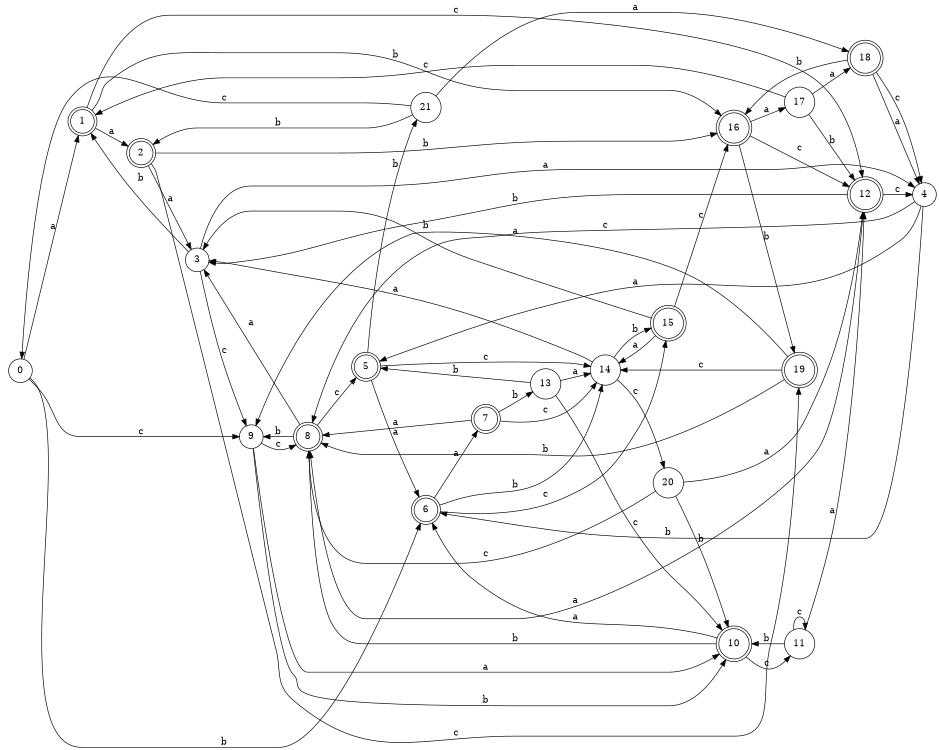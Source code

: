 digraph n18_4 {
__start0 [label="" shape="none"];

rankdir=LR;
size="8,5";

s0 [style="filled", color="black", fillcolor="white" shape="circle", label="0"];
s1 [style="rounded,filled", color="black", fillcolor="white" shape="doublecircle", label="1"];
s2 [style="rounded,filled", color="black", fillcolor="white" shape="doublecircle", label="2"];
s3 [style="filled", color="black", fillcolor="white" shape="circle", label="3"];
s4 [style="filled", color="black", fillcolor="white" shape="circle", label="4"];
s5 [style="rounded,filled", color="black", fillcolor="white" shape="doublecircle", label="5"];
s6 [style="rounded,filled", color="black", fillcolor="white" shape="doublecircle", label="6"];
s7 [style="rounded,filled", color="black", fillcolor="white" shape="doublecircle", label="7"];
s8 [style="rounded,filled", color="black", fillcolor="white" shape="doublecircle", label="8"];
s9 [style="filled", color="black", fillcolor="white" shape="circle", label="9"];
s10 [style="rounded,filled", color="black", fillcolor="white" shape="doublecircle", label="10"];
s11 [style="filled", color="black", fillcolor="white" shape="circle", label="11"];
s12 [style="rounded,filled", color="black", fillcolor="white" shape="doublecircle", label="12"];
s13 [style="filled", color="black", fillcolor="white" shape="circle", label="13"];
s14 [style="filled", color="black", fillcolor="white" shape="circle", label="14"];
s15 [style="rounded,filled", color="black", fillcolor="white" shape="doublecircle", label="15"];
s16 [style="rounded,filled", color="black", fillcolor="white" shape="doublecircle", label="16"];
s17 [style="filled", color="black", fillcolor="white" shape="circle", label="17"];
s18 [style="rounded,filled", color="black", fillcolor="white" shape="doublecircle", label="18"];
s19 [style="rounded,filled", color="black", fillcolor="white" shape="doublecircle", label="19"];
s20 [style="filled", color="black", fillcolor="white" shape="circle", label="20"];
s21 [style="filled", color="black", fillcolor="white" shape="circle", label="21"];
s0 -> s1 [label="a"];
s0 -> s6 [label="b"];
s0 -> s9 [label="c"];
s1 -> s2 [label="a"];
s1 -> s16 [label="b"];
s1 -> s12 [label="c"];
s2 -> s3 [label="a"];
s2 -> s16 [label="b"];
s2 -> s19 [label="c"];
s3 -> s4 [label="a"];
s3 -> s1 [label="b"];
s3 -> s9 [label="c"];
s4 -> s5 [label="a"];
s4 -> s6 [label="b"];
s4 -> s8 [label="c"];
s5 -> s6 [label="a"];
s5 -> s21 [label="b"];
s5 -> s14 [label="c"];
s6 -> s7 [label="a"];
s6 -> s14 [label="b"];
s6 -> s15 [label="c"];
s7 -> s8 [label="a"];
s7 -> s13 [label="b"];
s7 -> s14 [label="c"];
s8 -> s3 [label="a"];
s8 -> s9 [label="b"];
s8 -> s5 [label="c"];
s9 -> s10 [label="a"];
s9 -> s10 [label="b"];
s9 -> s8 [label="c"];
s10 -> s6 [label="a"];
s10 -> s8 [label="b"];
s10 -> s11 [label="c"];
s11 -> s12 [label="a"];
s11 -> s10 [label="b"];
s11 -> s11 [label="c"];
s12 -> s8 [label="a"];
s12 -> s3 [label="b"];
s12 -> s4 [label="c"];
s13 -> s14 [label="a"];
s13 -> s5 [label="b"];
s13 -> s10 [label="c"];
s14 -> s3 [label="a"];
s14 -> s15 [label="b"];
s14 -> s20 [label="c"];
s15 -> s14 [label="a"];
s15 -> s3 [label="b"];
s15 -> s16 [label="c"];
s16 -> s17 [label="a"];
s16 -> s19 [label="b"];
s16 -> s12 [label="c"];
s17 -> s18 [label="a"];
s17 -> s12 [label="b"];
s17 -> s1 [label="c"];
s18 -> s4 [label="a"];
s18 -> s16 [label="b"];
s18 -> s4 [label="c"];
s19 -> s9 [label="a"];
s19 -> s8 [label="b"];
s19 -> s14 [label="c"];
s20 -> s12 [label="a"];
s20 -> s10 [label="b"];
s20 -> s8 [label="c"];
s21 -> s18 [label="a"];
s21 -> s2 [label="b"];
s21 -> s0 [label="c"];

}